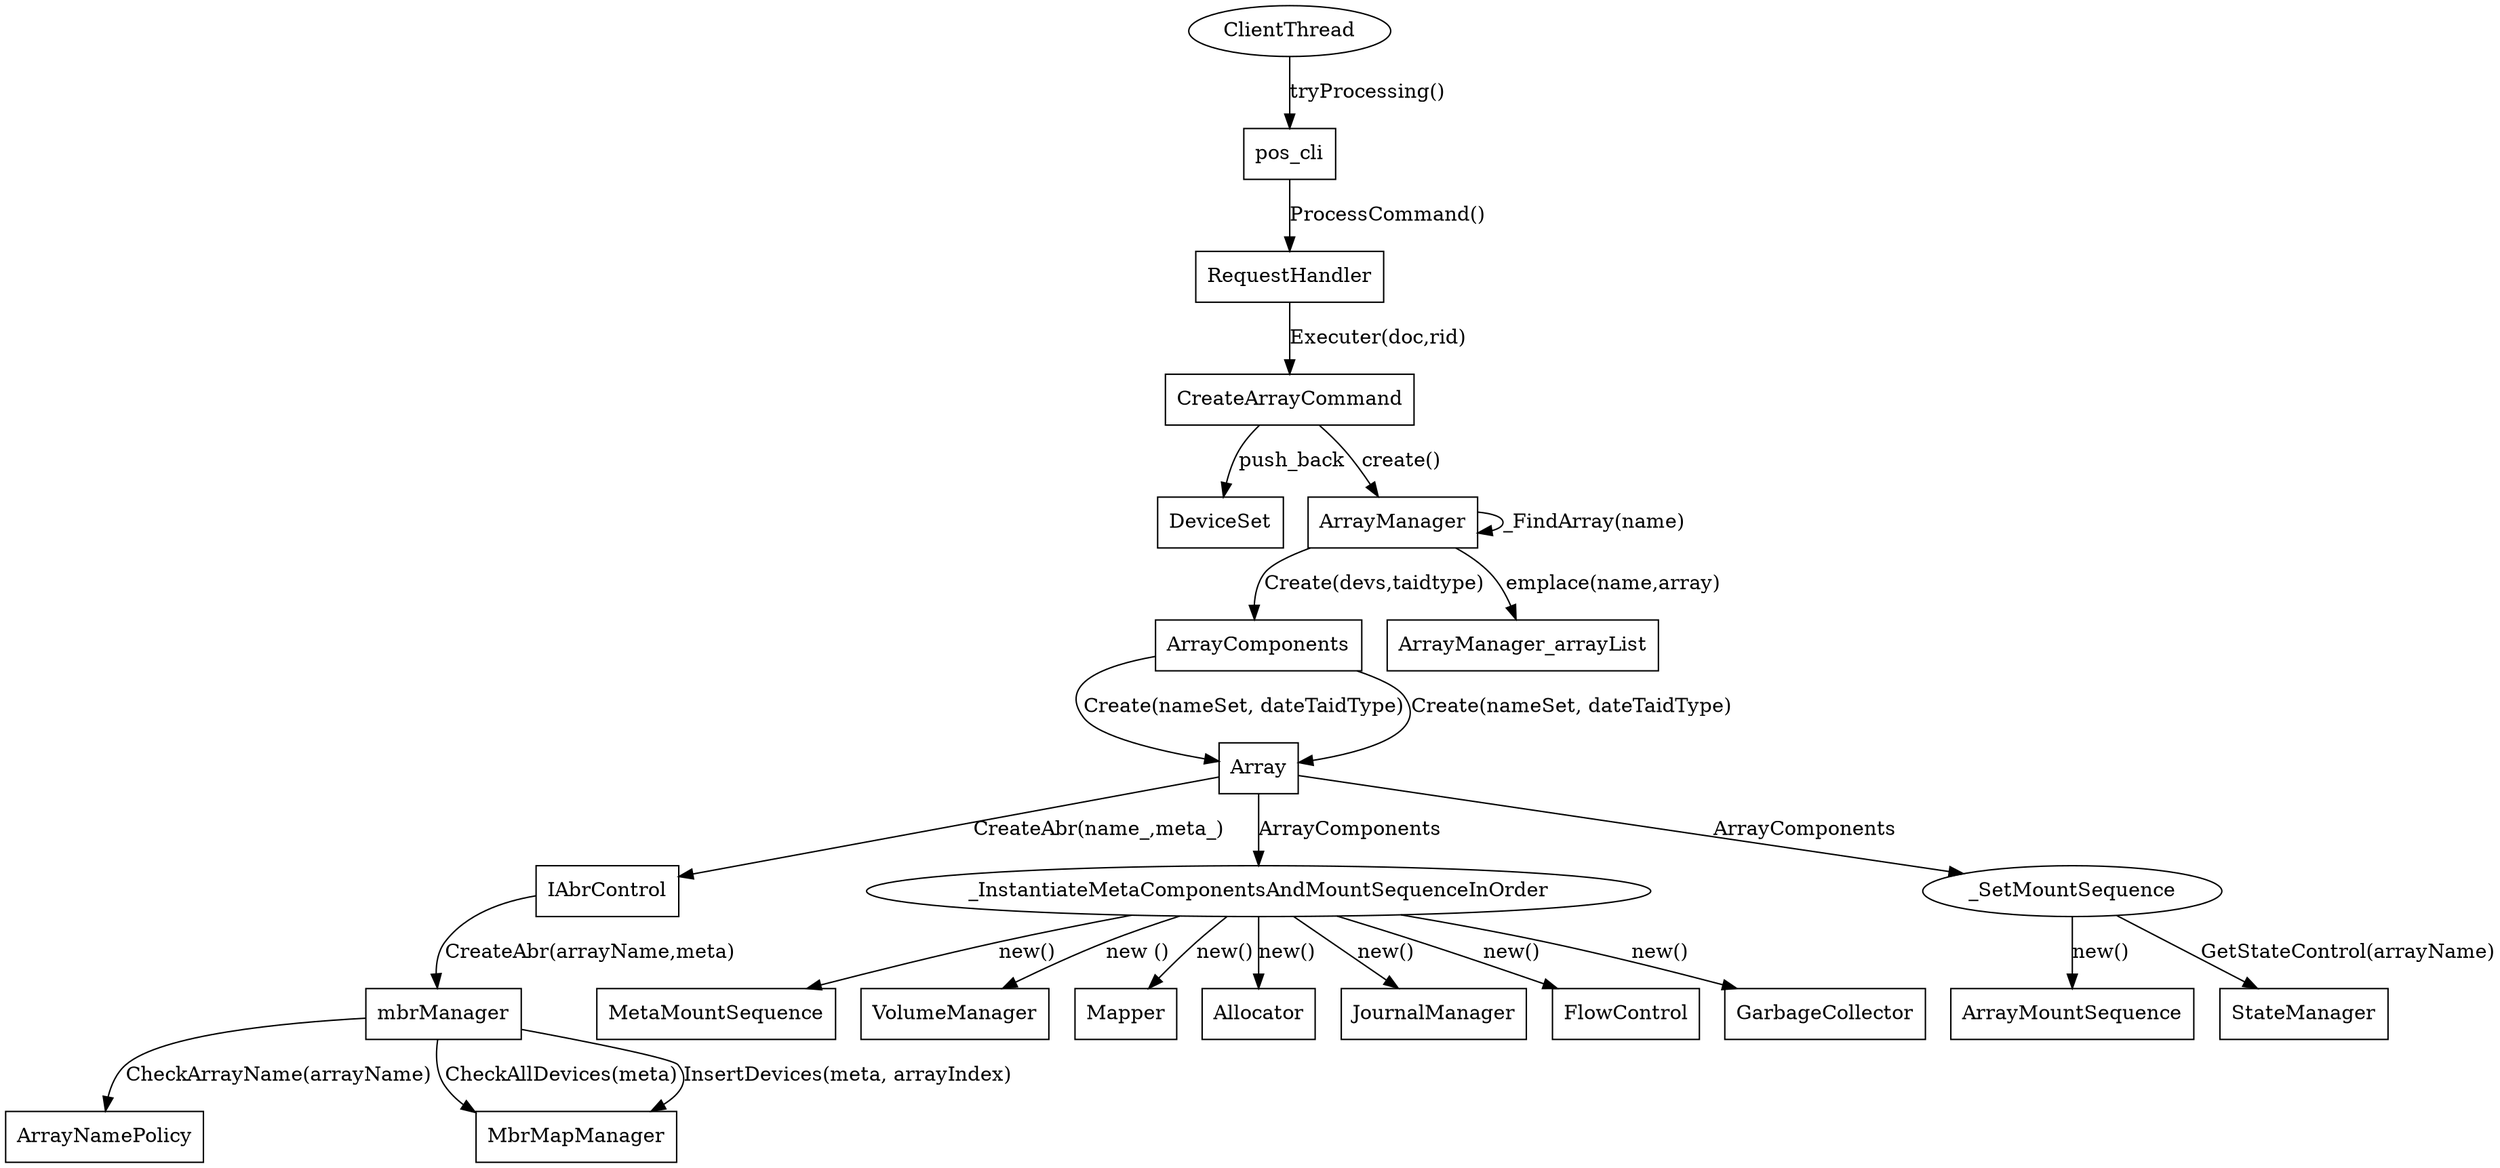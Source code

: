 digraph G {
    RequestHandler [shape=box]
    pos_cli [shape=box]
    ClientThread
    CreateArrayCommand[shape=box]
    DeviceSet[shape=box]
    ArrayManager[shape=box]
    ArrayComponents[shape=box]
    Array[shape=box]
    MetaMountSequence[shape=box]
    ArrayMountSequence[shape=box]
    VolumeManager[shape=box]
    Mapper[shape=box]
    Allocator[shape=box]
    JournalManager[shape=box]
    FlowControl[shape=box]
    GarbageCollector[shape=box]
    MetaMountSequence[shape=box]
    StateManager[shape=box]
    ArrayMountSequence[shape=box]
    ArrayManager_arrayList[shape=box]
    IAbrControl [shape=box]
    mbrManager [shape=box]
    ArrayNamePolicy [shape=box]
    MbrMapManager[shape=box]



    ClientThread -> pos_cli [label="tryProcessing()"]
    pos_cli -> RequestHandler [label="ProcessCommand()"]
    RequestHandler -> CreateArrayCommand [label="Executer(doc,rid)"]
    CreateArrayCommand->DeviceSet[label="push_back"]
    CreateArrayCommand->ArrayManager[label="create()"]
    ArrayManager->ArrayManager[label="_FindArray(name)"]
    ArrayManager->ArrayComponents[label="Create(devs,taidtype)"]
    ArrayManager-> ArrayManager_arrayList [label="emplace(name,array)"]
    ArrayComponents->Array [label="Create(nameSet, dateTaidType)"]
    ArrayComponents->Array [label="Create(nameSet, dateTaidType)"]
    Array-> IAbrControl [label="CreateAbr(name_,meta_)"]
    Array->_InstantiateMetaComponentsAndMountSequenceInOrder[label="ArrayComponents "]
    Array->_SetMountSequence[label="ArrayComponents"]
    IAbrControl->mbrManager [label="CreateAbr(arrayName,meta)"]
    mbrManager -> ArrayNamePolicy[label="CheckArrayName(arrayName)"]
    mbrManager -> MbrMapManager[label="CheckAllDevices(meta)"]
    mbrManager -> MbrMapManager[label="InsertDevices(meta, arrayIndex)"]

    _InstantiateMetaComponentsAndMountSequenceInOrder -> VolumeManager[label="new ()"]
    _InstantiateMetaComponentsAndMountSequenceInOrder -> Mapper[label="new()"]
    _InstantiateMetaComponentsAndMountSequenceInOrder -> Allocator [label="new()"]
    _InstantiateMetaComponentsAndMountSequenceInOrder -> JournalManager [label="new()"]
    _InstantiateMetaComponentsAndMountSequenceInOrder -> FlowControl [label="new()"]
    _InstantiateMetaComponentsAndMountSequenceInOrder -> GarbageCollector [label="new()"]
    _InstantiateMetaComponentsAndMountSequenceInOrder -> MetaMountSequence [label="new()"]
    _SetMountSequence -> StateManager [label="GetStateControl(arrayName)"]
    _SetMountSequence -> ArrayMountSequence [label="new()"]



}